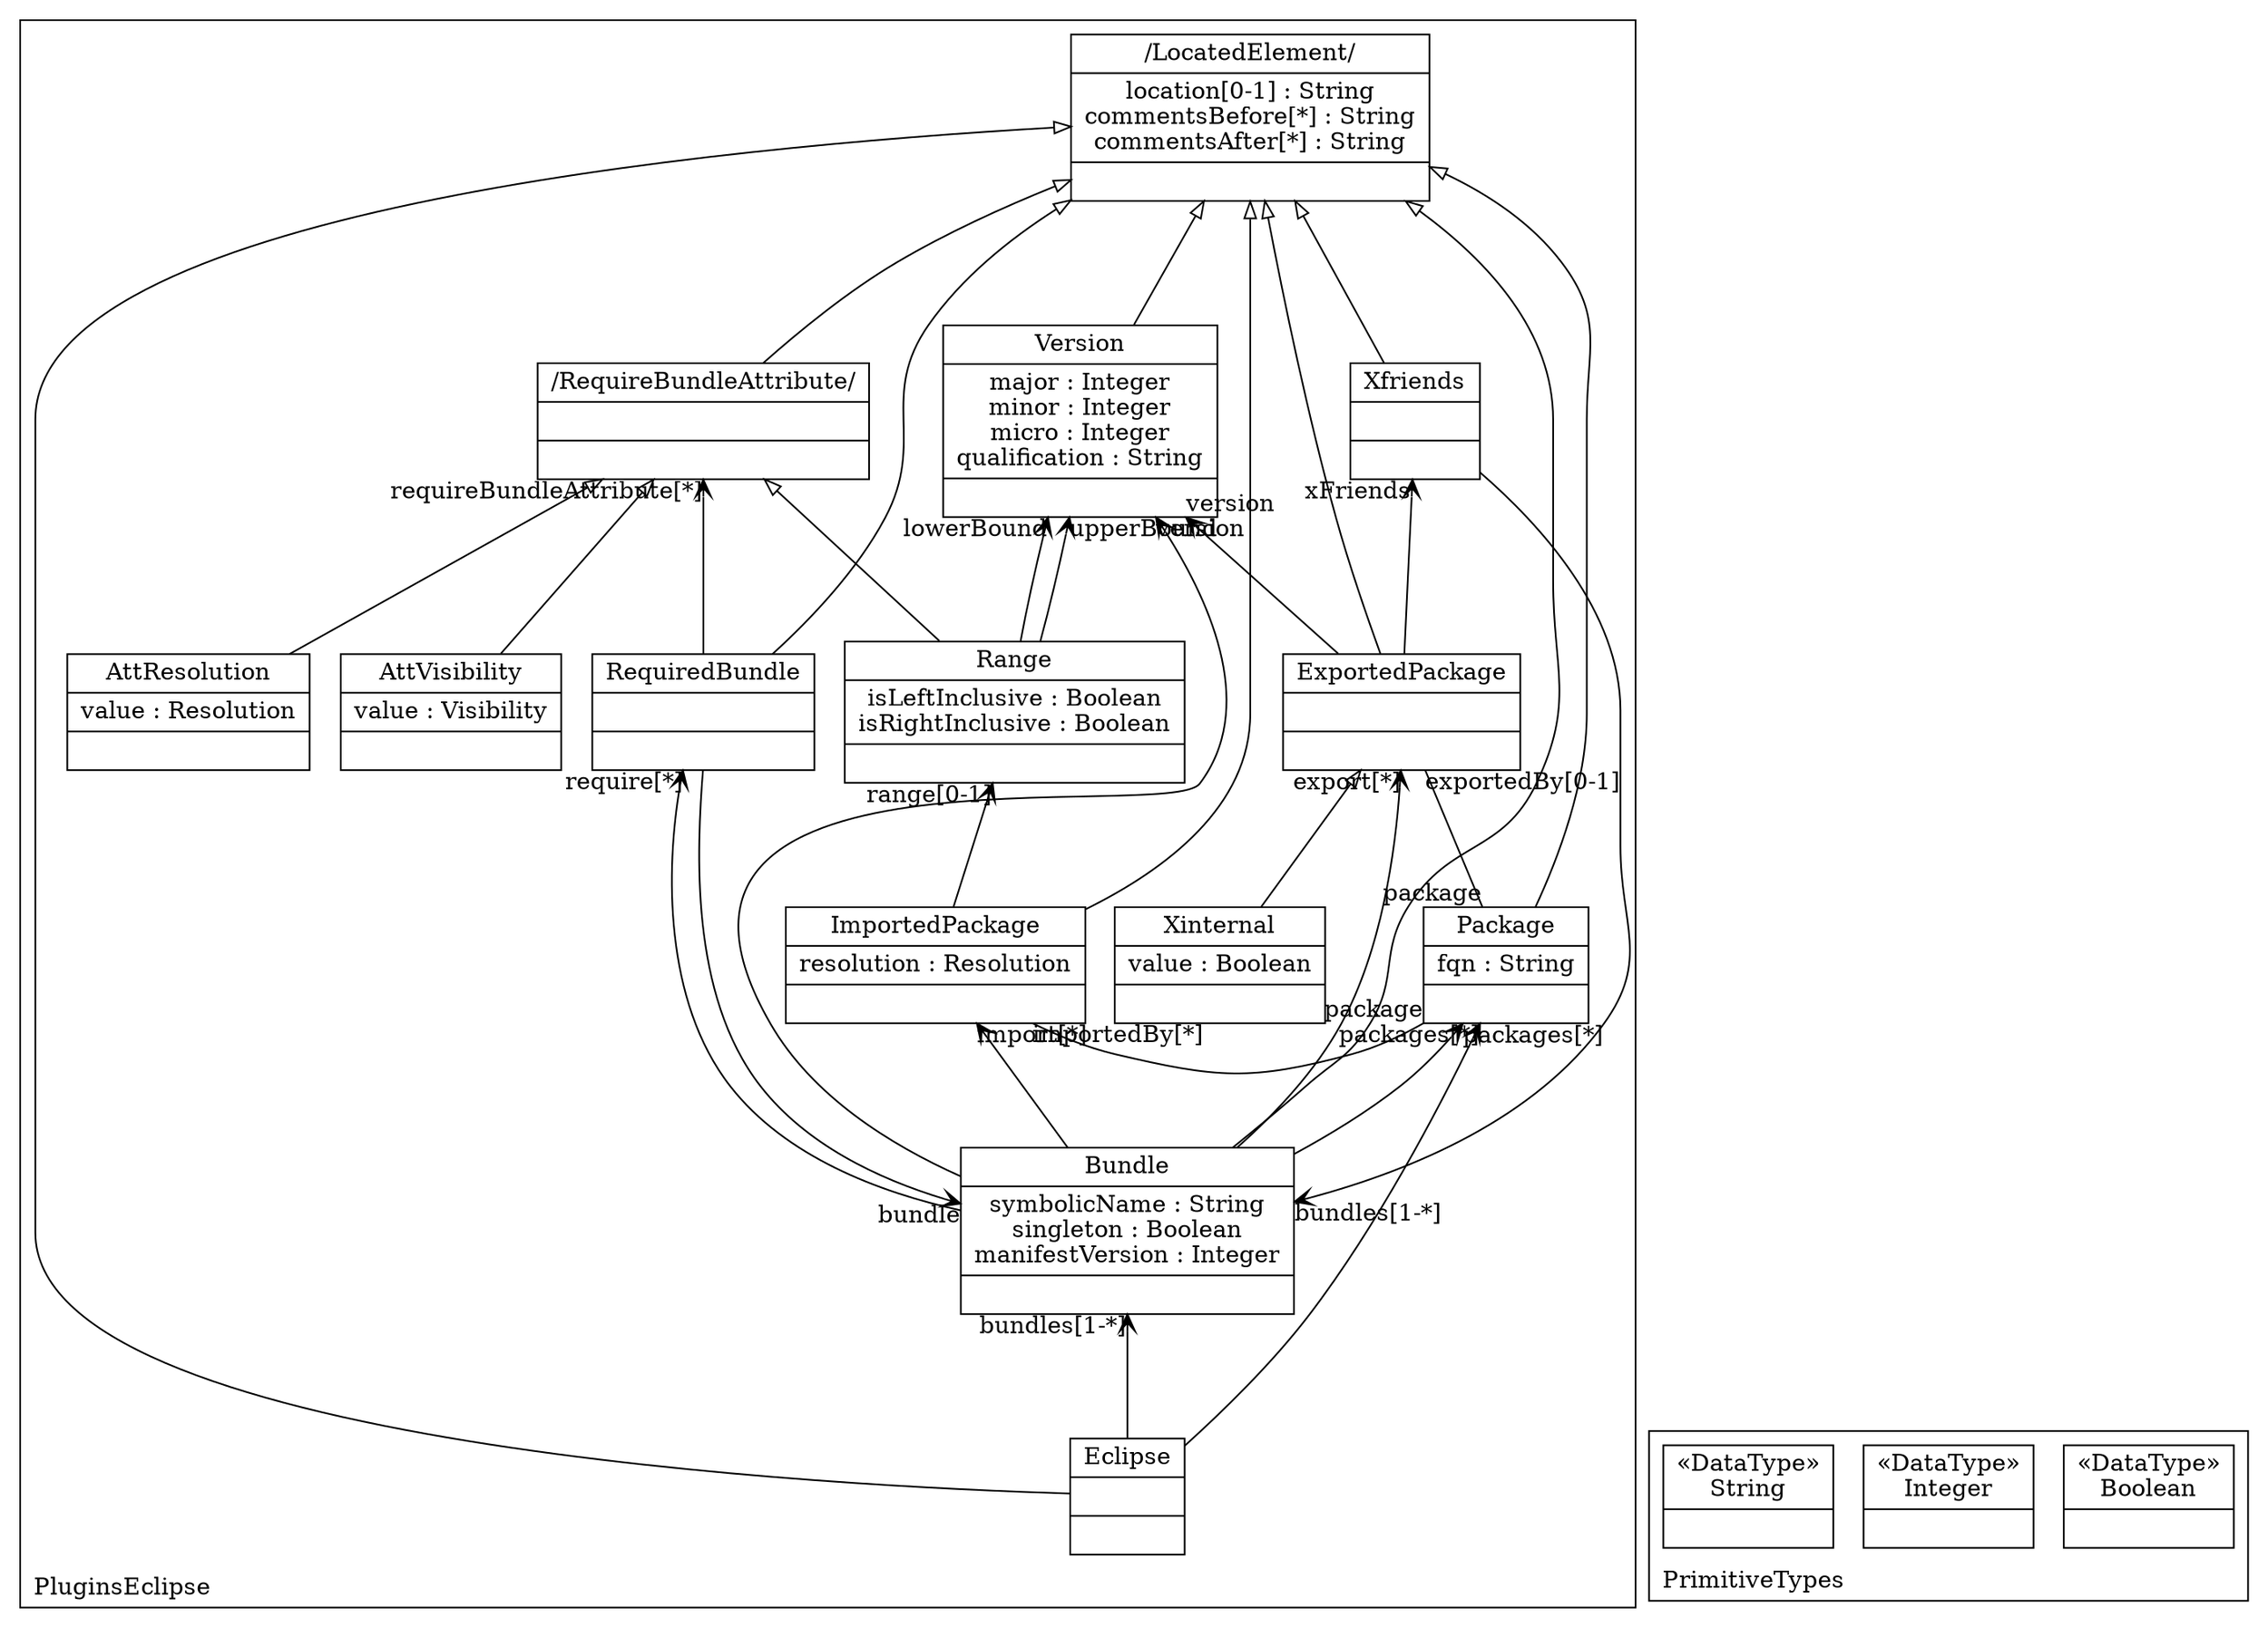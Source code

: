 digraph "KM3 Model in DOT" {
graph[rankdir=BT,labeljust=l,labelloc=t,nodeSep=0.75,compound=true];
 subgraph "cluster_PluginEclipse"{
labelloc=t
color=black
label=PluginEclipse
 node[shape=record];
LocatedElement[label="{/LocatedElement/|location[0-1] : String\ncommentsBefore[*] : String\ncommentsAfter[*] : String| }"]
;
 node[shape=record];
Eclipse[label="{Eclipse| | }"]
 Eclipse->Bundle[arrowhead=vee,arrowtail=diamond,headlabel="bundles[1-*]",group=Bundle,minlen=2,constraint=true,]
 Eclipse->Package[arrowhead=vee,arrowtail=diamond,headlabel="packages[*]",group=Package,minlen=2,constraint=true,]
 Eclipse->LocatedElement[arrowhead=onormal,group=LocatedElement,minlen=2,constraint=true,]
;
 node[shape=record];
Bundle[label="{Bundle|symbolicName : String\nsingleton : Boolean\nmanifestVersion : Integer| }"]
 Bundle->RequiredBundle[arrowhead=vee,arrowtail=diamond,headlabel="require[*]",group=RequiredBundle,minlen=2,constraint=true,]
 Bundle->Version[arrowhead=vee,arrowtail=diamond,headlabel="version",group=Version,minlen=2,constraint=true,]
 Bundle->ExportedPackage[arrowhead=vee,arrowtail=diamond,headlabel="export[*]",group=ExportedPackage,minlen=2,constraint=true,]
 Bundle->ImportedPackage[arrowhead=vee,arrowtail=diamond,headlabel="import[*]",group=ImportedPackage,minlen=2,constraint=true,]
 Bundle->Package[arrowhead=vee,arrowtail=diamond,headlabel="packages[*]",group=Package,minlen=2,constraint=true,]
 Bundle->LocatedElement[arrowhead=onormal,group=LocatedElement,minlen=2,constraint=true,]
;
 node[shape=record];
RequireBundleAttribute[label="{/RequireBundleAttribute/| | }"]
 RequireBundleAttribute->LocatedElement[arrowhead=onormal,group=LocatedElement,minlen=2,constraint=true,]
;
 node[shape=record];
AttResolution[label="{AttResolution|value : Resolution| }"]
 AttResolution->RequireBundleAttribute[arrowhead=onormal,group=RequireBundleAttribute,minlen=2,constraint=true,]
;
 node[shape=record];
AttVisibility[label="{AttVisibility|value : Visibility| }"]
 AttVisibility->RequireBundleAttribute[arrowhead=onormal,group=RequireBundleAttribute,minlen=2,constraint=true,]
;
 node[shape=record];
Range[label="{Range|isLeftInclusive : Boolean\nisRightInclusive : Boolean| }"]
 Range->Version[arrowhead=vee,arrowtail=diamond,headlabel="lowerBound",group=Version,minlen=2,constraint=true,]
 Range->Version[arrowhead=vee,arrowtail=diamond,headlabel="upperBound",group=Version,minlen=2,constraint=true,]
 Range->RequireBundleAttribute[arrowhead=onormal,group=RequireBundleAttribute,minlen=2,constraint=true,]
;
 node[shape=record];
Version[label="{Version|major : Integer\nminor : Integer\nmicro : Integer\nqualification : String| }"]
 Version->LocatedElement[arrowhead=onormal,group=LocatedElement,minlen=2,constraint=true,]
;
 node[shape=record];
RequiredBundle[label="{RequiredBundle| | }"]
 RequiredBundle->RequireBundleAttribute[arrowhead=vee,arrowtail=diamond,headlabel="requireBundleAttribute[*]",group=RequireBundleAttribute,minlen=2,constraint=true,]
 RequiredBundle->Bundle[arrowhead=vee,arrowtail=none,headlabel="bundle",group=Bundle,minlen=2,constraint=false,]
 RequiredBundle->LocatedElement[arrowhead=onormal,group=LocatedElement,minlen=2,constraint=true,]
;
 node[shape=record];
ImportedPackage[label="{ImportedPackage|resolution : Resolution| }"]
 ImportedPackage->Range[arrowhead=vee,arrowtail=diamond,headlabel="range[0-1]",group=Range,minlen=2,constraint=true,]
 ImportedPackage->LocatedElement[arrowhead=onormal,group=LocatedElement,minlen=2,constraint=true,]
;
 node[shape=record];
ExportedPackage[label="{ExportedPackage| | }"]
 ExportedPackage->Version[arrowhead=vee,arrowtail=diamond,headlabel="version",group=Version,minlen=2,constraint=true,]
 ExportedPackage->Xfriends[arrowhead=vee,arrowtail=diamond,headlabel="xFriends",group=Xfriends,minlen=2,constraint=true,]
 ExportedPackage->LocatedElement[arrowhead=onormal,group=LocatedElement,minlen=2,constraint=true,]
;
 node[shape=record];
Package[label="{Package|fqn : String| }"]
 Package->ImportedPackage[arrowhead=none,arrowtail=none,headlabel="importedBy[*]",taillabel="package",group=ImportedPackage,minlen=2,constraint=false,]
 Package->ExportedPackage[arrowhead=none,arrowtail=none,headlabel="exportedBy[0-1]",taillabel="package",group=ExportedPackage,minlen=2,constraint=false,]
 Package->LocatedElement[arrowhead=onormal,group=LocatedElement,minlen=2,constraint=true,]
;


labelloc=t
color=black
label=PluginsEclipse
 node[shape=record];
Xfriends[label="{Xfriends| | }"]
 Xfriends->Bundle[arrowhead=vee,arrowtail=none,headlabel="bundles[1-*]",group=Bundle,minlen=2,constraint=false,]
 Xfriends->LocatedElement[arrowhead=onormal,group=LocatedElement,minlen=2,constraint=true,]
;
 node[shape=record];
Xinternal[label="{Xinternal|value : Boolean| }"]
 Xinternal->ExportedPackage[arrowhead=onormal,group=ExportedPackage,minlen=2,constraint=true,]
;

} subgraph "cluster_PrimitiveTypes"{
labelloc=t
color=black
label=PrimitiveTypes
 node[shape=record];
Boolean[label="{&#171;DataType&#187;\nBoolean|}"]
;
 node[shape=record];
Integer[label="{&#171;DataType&#187;\nInteger|}"]
;
 node[shape=record];
String[label="{&#171;DataType&#187;\nString|}"]
;

}
}